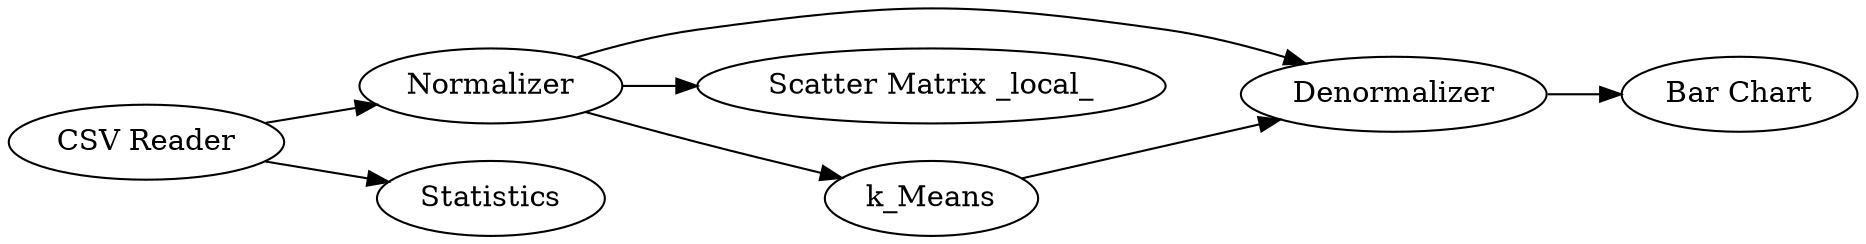 digraph {
	"5979967886574780129_1" [label="CSV Reader"]
	"5979967886574780129_26" [label="Bar Chart"]
	"5979967886574780129_2" [label=Normalizer]
	"5979967886574780129_14" [label=Statistics]
	"5979967886574780129_4" [label=Denormalizer]
	"5979967886574780129_27" [label="Scatter Matrix _local_"]
	"5979967886574780129_3" [label=k_Means]
	"5979967886574780129_3" -> "5979967886574780129_4"
	"5979967886574780129_4" -> "5979967886574780129_26"
	"5979967886574780129_1" -> "5979967886574780129_2"
	"5979967886574780129_1" -> "5979967886574780129_14"
	"5979967886574780129_2" -> "5979967886574780129_4"
	"5979967886574780129_2" -> "5979967886574780129_3"
	"5979967886574780129_2" -> "5979967886574780129_27"
	rankdir=LR
}
